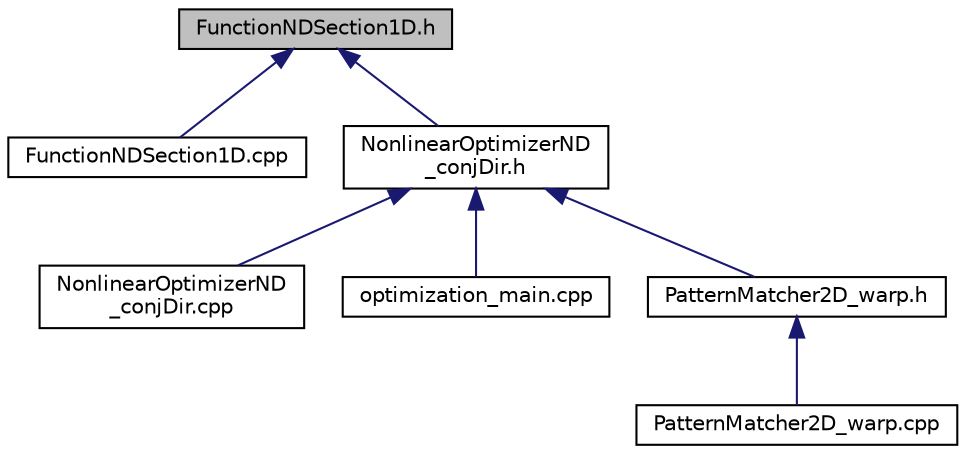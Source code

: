 digraph "FunctionNDSection1D.h"
{
  edge [fontname="Helvetica",fontsize="10",labelfontname="Helvetica",labelfontsize="10"];
  node [fontname="Helvetica",fontsize="10",shape=record];
  Node1 [label="FunctionNDSection1D.h",height=0.2,width=0.4,color="black", fillcolor="grey75", style="filled", fontcolor="black"];
  Node1 -> Node2 [dir="back",color="midnightblue",fontsize="10",style="solid",fontname="Helvetica"];
  Node2 [label="FunctionNDSection1D.cpp",height=0.2,width=0.4,color="black", fillcolor="white", style="filled",URL="$FunctionNDSection1D_8cpp.html"];
  Node1 -> Node3 [dir="back",color="midnightblue",fontsize="10",style="solid",fontname="Helvetica"];
  Node3 [label="NonlinearOptimizerND\l_conjDir.h",height=0.2,width=0.4,color="black", fillcolor="white", style="filled",URL="$NonlinearOptimizerND__conjDir_8h.html"];
  Node3 -> Node4 [dir="back",color="midnightblue",fontsize="10",style="solid",fontname="Helvetica"];
  Node4 [label="NonlinearOptimizerND\l_conjDir.cpp",height=0.2,width=0.4,color="black", fillcolor="white", style="filled",URL="$NonlinearOptimizerND__conjDir_8cpp.html"];
  Node3 -> Node5 [dir="back",color="midnightblue",fontsize="10",style="solid",fontname="Helvetica"];
  Node5 [label="optimization_main.cpp",height=0.2,width=0.4,color="black", fillcolor="white", style="filled",URL="$optimization__main_8cpp.html"];
  Node3 -> Node6 [dir="back",color="midnightblue",fontsize="10",style="solid",fontname="Helvetica"];
  Node6 [label="PatternMatcher2D_warp.h",height=0.2,width=0.4,color="black", fillcolor="white", style="filled",URL="$PatternMatcher2D__warp_8h.html"];
  Node6 -> Node7 [dir="back",color="midnightblue",fontsize="10",style="solid",fontname="Helvetica"];
  Node7 [label="PatternMatcher2D_warp.cpp",height=0.2,width=0.4,color="black", fillcolor="white", style="filled",URL="$PatternMatcher2D__warp_8cpp.html"];
}
